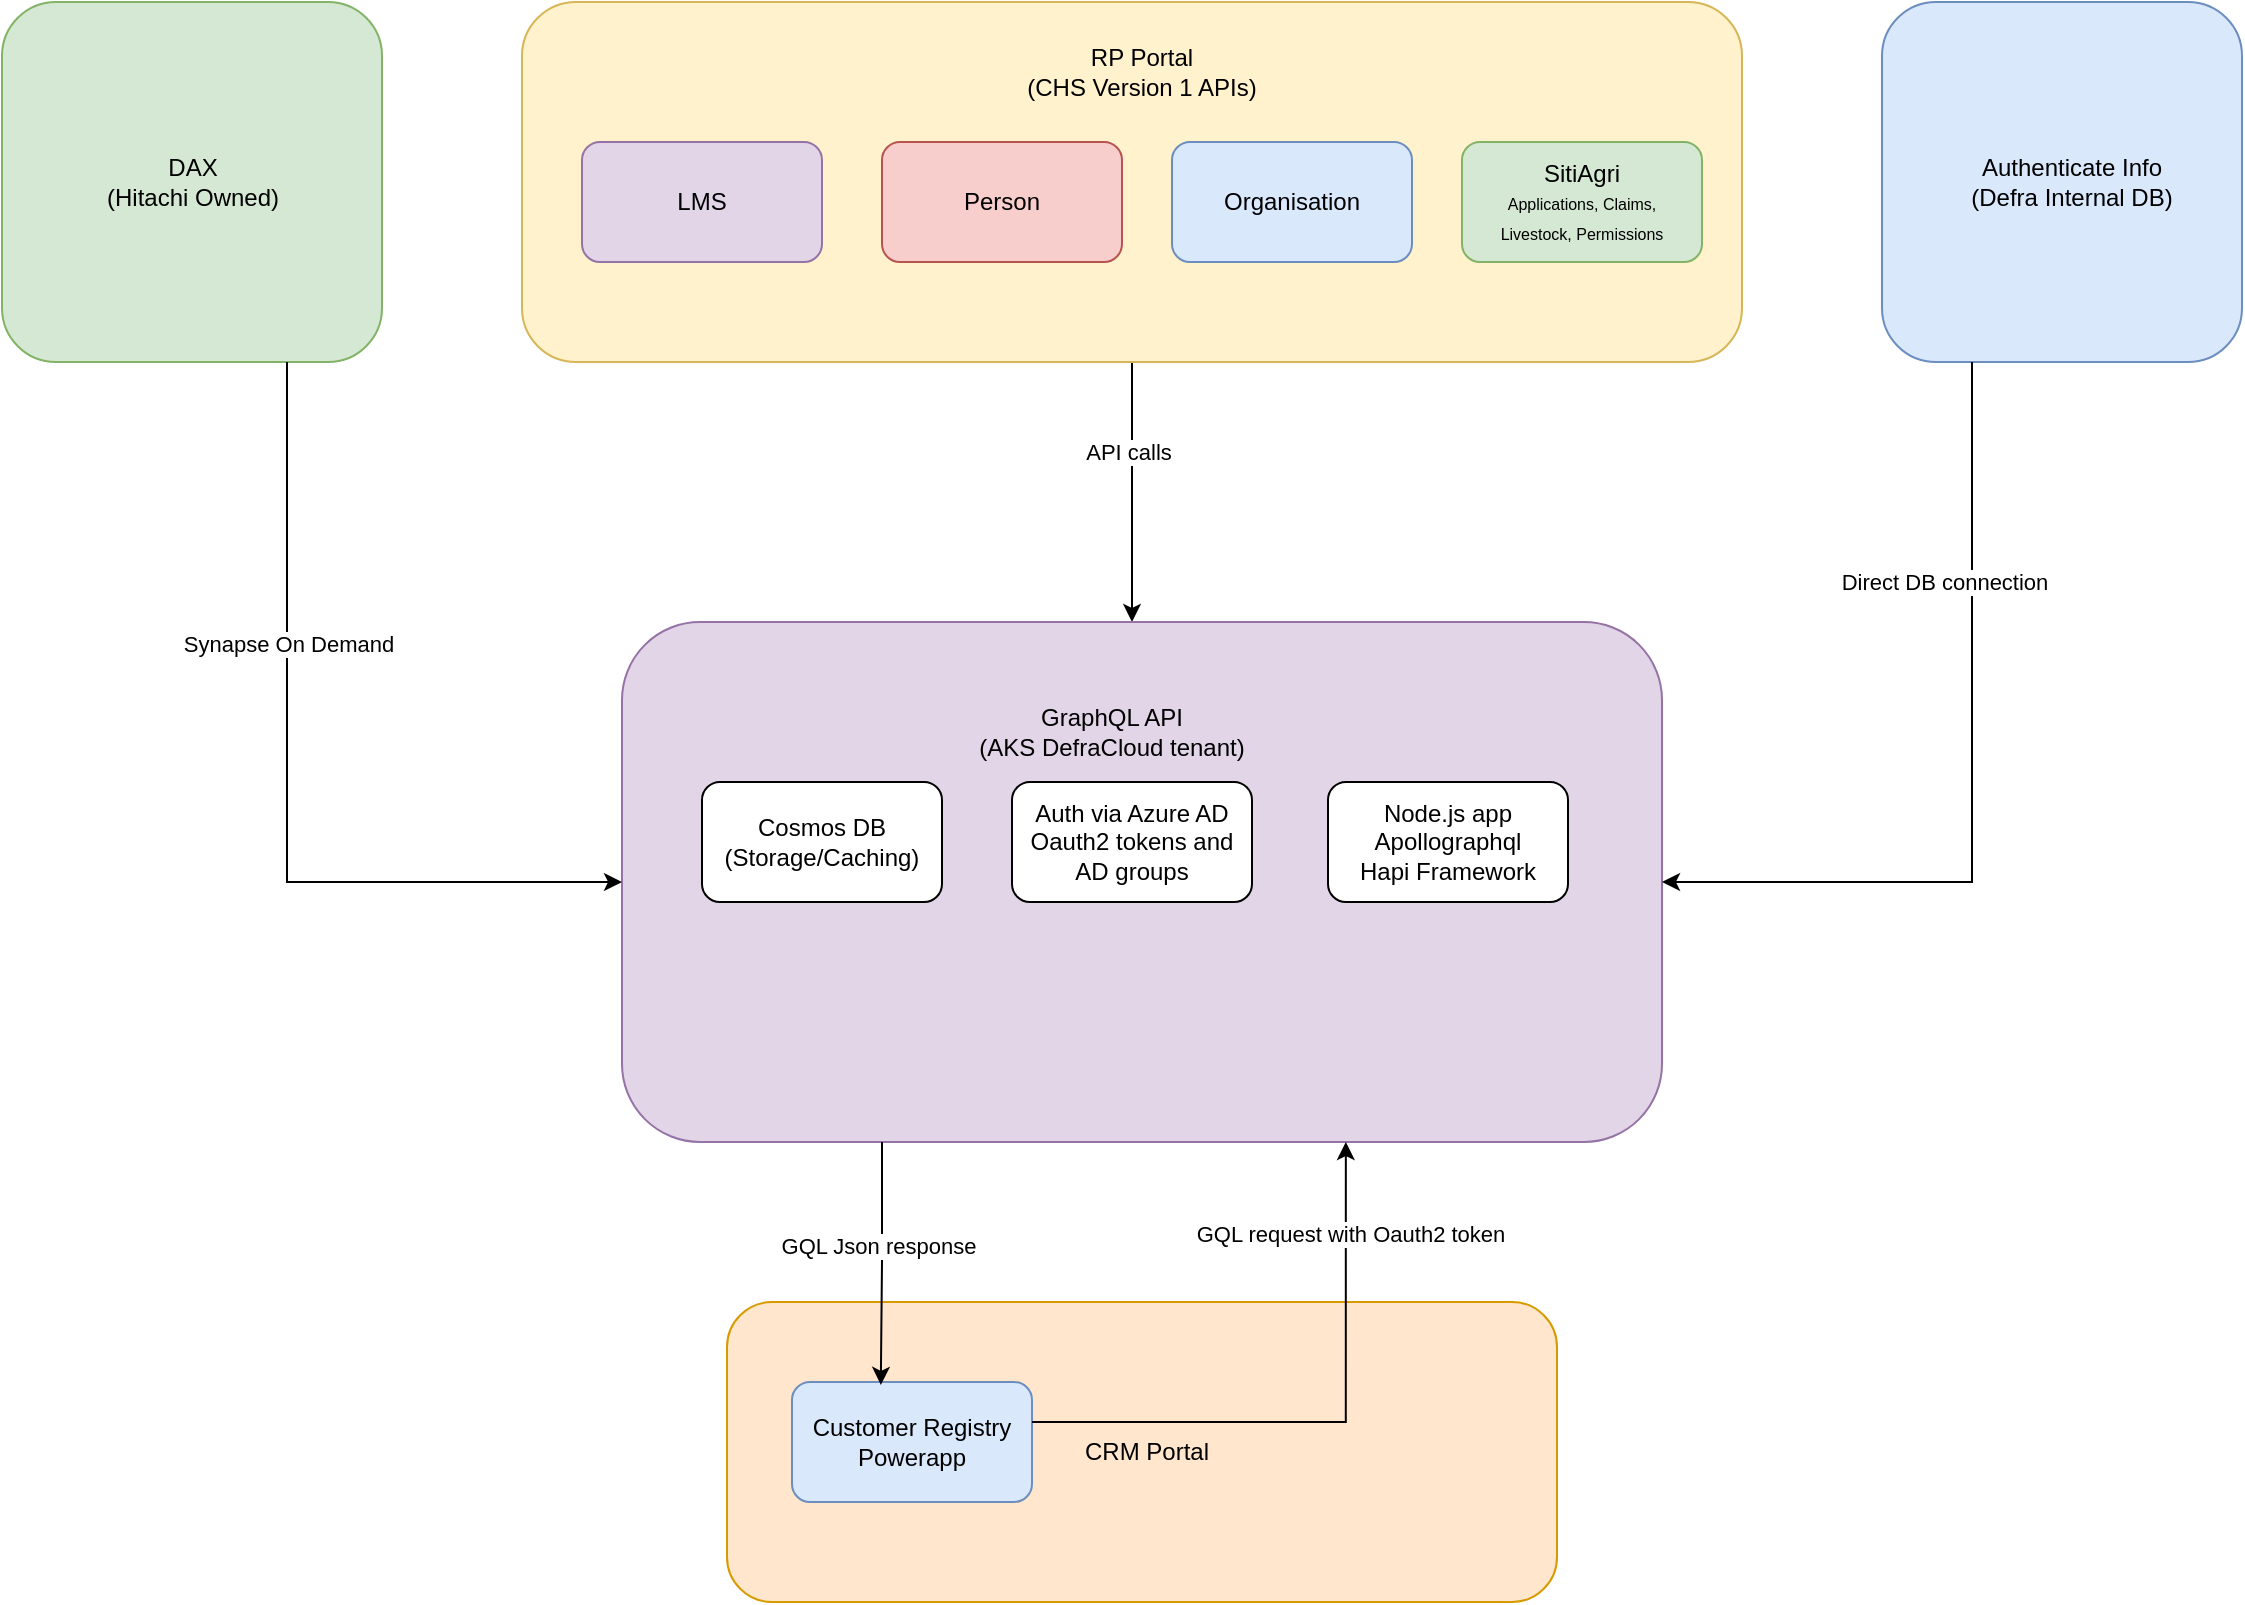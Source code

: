 <mxfile version="22.1.5" type="device">
  <diagram name="Page-1" id="S-DtJIUklYIwREopd1Bg">
    <mxGraphModel dx="2665" dy="976" grid="1" gridSize="10" guides="1" tooltips="1" connect="1" arrows="1" fold="1" page="1" pageScale="1" pageWidth="827" pageHeight="1169" math="0" shadow="0">
      <root>
        <mxCell id="0" />
        <mxCell id="1" parent="0" />
        <mxCell id="rC_aSh8PMwiURGzUbCZ_-25" style="edgeStyle=orthogonalEdgeStyle;rounded=0;orthogonalLoop=1;jettySize=auto;html=1;" edge="1" parent="1" source="rC_aSh8PMwiURGzUbCZ_-1">
          <mxGeometry relative="1" as="geometry">
            <mxPoint x="255" y="460" as="targetPoint" />
          </mxGeometry>
        </mxCell>
        <mxCell id="rC_aSh8PMwiURGzUbCZ_-38" value="API calls" style="edgeLabel;html=1;align=center;verticalAlign=middle;resizable=0;points=[];" vertex="1" connectable="0" parent="rC_aSh8PMwiURGzUbCZ_-25">
          <mxGeometry x="-0.31" y="-2" relative="1" as="geometry">
            <mxPoint as="offset" />
          </mxGeometry>
        </mxCell>
        <mxCell id="rC_aSh8PMwiURGzUbCZ_-1" value="" style="rounded=1;whiteSpace=wrap;html=1;fillColor=#fff2cc;strokeColor=#d6b656;" vertex="1" parent="1">
          <mxGeometry x="-50" y="150" width="610" height="180" as="geometry" />
        </mxCell>
        <mxCell id="rC_aSh8PMwiURGzUbCZ_-2" value="RP Portal&lt;br&gt;(CHS Version 1 APIs)" style="text;html=1;strokeColor=none;fillColor=none;align=center;verticalAlign=middle;whiteSpace=wrap;rounded=0;" vertex="1" parent="1">
          <mxGeometry x="200" y="170" width="120" height="30" as="geometry" />
        </mxCell>
        <mxCell id="rC_aSh8PMwiURGzUbCZ_-7" value="" style="group" vertex="1" connectable="0" parent="1">
          <mxGeometry x="130" y="220" width="120" height="60" as="geometry" />
        </mxCell>
        <mxCell id="rC_aSh8PMwiURGzUbCZ_-3" value="" style="rounded=1;whiteSpace=wrap;html=1;fillColor=#f8cecc;strokeColor=#b85450;" vertex="1" parent="rC_aSh8PMwiURGzUbCZ_-7">
          <mxGeometry width="120" height="60" as="geometry" />
        </mxCell>
        <mxCell id="rC_aSh8PMwiURGzUbCZ_-4" value="Person" style="text;html=1;strokeColor=none;fillColor=none;align=center;verticalAlign=middle;whiteSpace=wrap;rounded=0;" vertex="1" parent="rC_aSh8PMwiURGzUbCZ_-7">
          <mxGeometry x="30" y="15" width="60" height="30" as="geometry" />
        </mxCell>
        <mxCell id="rC_aSh8PMwiURGzUbCZ_-10" value="" style="group" vertex="1" connectable="0" parent="1">
          <mxGeometry x="275" y="220" width="120" height="60" as="geometry" />
        </mxCell>
        <mxCell id="rC_aSh8PMwiURGzUbCZ_-5" value="" style="rounded=1;whiteSpace=wrap;html=1;fillColor=#dae8fc;strokeColor=#6c8ebf;" vertex="1" parent="rC_aSh8PMwiURGzUbCZ_-10">
          <mxGeometry width="120" height="60" as="geometry" />
        </mxCell>
        <mxCell id="rC_aSh8PMwiURGzUbCZ_-8" value="Organisation" style="text;html=1;strokeColor=none;fillColor=none;align=center;verticalAlign=middle;whiteSpace=wrap;rounded=0;" vertex="1" parent="rC_aSh8PMwiURGzUbCZ_-10">
          <mxGeometry x="30" y="15" width="60" height="30" as="geometry" />
        </mxCell>
        <mxCell id="rC_aSh8PMwiURGzUbCZ_-11" value="" style="group" vertex="1" connectable="0" parent="1">
          <mxGeometry x="420" y="220" width="120" height="60" as="geometry" />
        </mxCell>
        <mxCell id="rC_aSh8PMwiURGzUbCZ_-6" value="" style="rounded=1;whiteSpace=wrap;html=1;fillColor=#d5e8d4;strokeColor=#82b366;" vertex="1" parent="rC_aSh8PMwiURGzUbCZ_-11">
          <mxGeometry width="120" height="60" as="geometry" />
        </mxCell>
        <mxCell id="rC_aSh8PMwiURGzUbCZ_-9" value="SitiAgri&lt;br&gt;&lt;font style=&quot;font-size: 8px;&quot;&gt;Applications, Claims, &lt;br&gt;Livestock, Permissions&lt;/font&gt;" style="text;html=1;strokeColor=none;fillColor=none;align=center;verticalAlign=middle;whiteSpace=wrap;rounded=0;" vertex="1" parent="rC_aSh8PMwiURGzUbCZ_-11">
          <mxGeometry x="-10" y="15" width="140" height="30" as="geometry" />
        </mxCell>
        <mxCell id="rC_aSh8PMwiURGzUbCZ_-17" value="" style="rounded=1;whiteSpace=wrap;html=1;fillColor=#e1d5e7;strokeColor=#9673a6;" vertex="1" parent="1">
          <mxGeometry x="-20" y="220" width="120" height="60" as="geometry" />
        </mxCell>
        <mxCell id="rC_aSh8PMwiURGzUbCZ_-18" value="LMS" style="text;html=1;strokeColor=none;fillColor=none;align=center;verticalAlign=middle;whiteSpace=wrap;rounded=0;" vertex="1" parent="1">
          <mxGeometry x="10" y="235" width="60" height="30" as="geometry" />
        </mxCell>
        <mxCell id="rC_aSh8PMwiURGzUbCZ_-19" value="" style="group" vertex="1" connectable="0" parent="1">
          <mxGeometry x="-310" y="150" width="190" height="180" as="geometry" />
        </mxCell>
        <mxCell id="rC_aSh8PMwiURGzUbCZ_-15" value="" style="rounded=1;whiteSpace=wrap;html=1;fillColor=#d5e8d4;strokeColor=#82b366;" vertex="1" parent="rC_aSh8PMwiURGzUbCZ_-19">
          <mxGeometry width="190" height="180" as="geometry" />
        </mxCell>
        <mxCell id="rC_aSh8PMwiURGzUbCZ_-16" value="DAX&lt;br&gt;(Hitachi Owned)" style="text;html=1;strokeColor=none;fillColor=none;align=center;verticalAlign=middle;whiteSpace=wrap;rounded=0;" vertex="1" parent="rC_aSh8PMwiURGzUbCZ_-19">
          <mxGeometry x="47.5" y="45" width="95" height="90" as="geometry" />
        </mxCell>
        <mxCell id="rC_aSh8PMwiURGzUbCZ_-20" value="" style="group" vertex="1" connectable="0" parent="1">
          <mxGeometry x="620" y="150" width="180" height="180" as="geometry" />
        </mxCell>
        <mxCell id="rC_aSh8PMwiURGzUbCZ_-21" value="" style="group" vertex="1" connectable="0" parent="rC_aSh8PMwiURGzUbCZ_-20">
          <mxGeometry x="10" width="180" height="180" as="geometry" />
        </mxCell>
        <mxCell id="rC_aSh8PMwiURGzUbCZ_-13" value="" style="rounded=1;whiteSpace=wrap;html=1;fillColor=#dae8fc;strokeColor=#6c8ebf;" vertex="1" parent="rC_aSh8PMwiURGzUbCZ_-21">
          <mxGeometry width="180" height="180" as="geometry" />
        </mxCell>
        <mxCell id="rC_aSh8PMwiURGzUbCZ_-14" value="Authenticate Info&lt;br&gt;(Defra Internal DB)" style="text;html=1;strokeColor=none;fillColor=none;align=center;verticalAlign=middle;whiteSpace=wrap;rounded=0;" vertex="1" parent="rC_aSh8PMwiURGzUbCZ_-21">
          <mxGeometry x="30" y="45" width="130" height="90" as="geometry" />
        </mxCell>
        <mxCell id="rC_aSh8PMwiURGzUbCZ_-22" value="" style="rounded=1;whiteSpace=wrap;html=1;fillColor=#e1d5e7;strokeColor=#9673a6;" vertex="1" parent="1">
          <mxGeometry y="460" width="520" height="260" as="geometry" />
        </mxCell>
        <mxCell id="rC_aSh8PMwiURGzUbCZ_-27" style="edgeStyle=orthogonalEdgeStyle;rounded=0;orthogonalLoop=1;jettySize=auto;html=1;exitX=0.75;exitY=1;exitDx=0;exitDy=0;entryX=0;entryY=0.5;entryDx=0;entryDy=0;" edge="1" parent="1" source="rC_aSh8PMwiURGzUbCZ_-15" target="rC_aSh8PMwiURGzUbCZ_-22">
          <mxGeometry relative="1" as="geometry" />
        </mxCell>
        <mxCell id="rC_aSh8PMwiURGzUbCZ_-40" value="Synapse On Demand" style="edgeLabel;html=1;align=center;verticalAlign=middle;resizable=0;points=[];" vertex="1" connectable="0" parent="rC_aSh8PMwiURGzUbCZ_-27">
          <mxGeometry x="0.213" y="2" relative="1" as="geometry">
            <mxPoint x="-2" y="-119" as="offset" />
          </mxGeometry>
        </mxCell>
        <mxCell id="rC_aSh8PMwiURGzUbCZ_-41" value="" style="group" vertex="1" connectable="0" parent="1">
          <mxGeometry x="52.5" y="800" width="415" height="150" as="geometry" />
        </mxCell>
        <mxCell id="rC_aSh8PMwiURGzUbCZ_-30" value="" style="rounded=1;whiteSpace=wrap;html=1;fillColor=#ffe6cc;strokeColor=#d79b00;" vertex="1" parent="rC_aSh8PMwiURGzUbCZ_-41">
          <mxGeometry width="415" height="150" as="geometry" />
        </mxCell>
        <mxCell id="rC_aSh8PMwiURGzUbCZ_-31" value="CRM Portal" style="text;html=1;strokeColor=none;fillColor=none;align=center;verticalAlign=middle;whiteSpace=wrap;rounded=0;" vertex="1" parent="rC_aSh8PMwiURGzUbCZ_-41">
          <mxGeometry x="177.5" y="60" width="65" height="30" as="geometry" />
        </mxCell>
        <mxCell id="rC_aSh8PMwiURGzUbCZ_-33" value="Customer Registry Powerapp" style="rounded=1;whiteSpace=wrap;html=1;fillColor=#dae8fc;strokeColor=#6c8ebf;" vertex="1" parent="rC_aSh8PMwiURGzUbCZ_-41">
          <mxGeometry x="32.5" y="40" width="120" height="60" as="geometry" />
        </mxCell>
        <mxCell id="rC_aSh8PMwiURGzUbCZ_-43" style="edgeStyle=orthogonalEdgeStyle;rounded=0;orthogonalLoop=1;jettySize=auto;html=1;exitX=0.25;exitY=1;exitDx=0;exitDy=0;entryX=1;entryY=0.5;entryDx=0;entryDy=0;" edge="1" parent="1" source="rC_aSh8PMwiURGzUbCZ_-13" target="rC_aSh8PMwiURGzUbCZ_-22">
          <mxGeometry relative="1" as="geometry" />
        </mxCell>
        <mxCell id="rC_aSh8PMwiURGzUbCZ_-44" value="Direct DB connection" style="edgeLabel;html=1;align=center;verticalAlign=middle;resizable=0;points=[];" vertex="1" connectable="0" parent="rC_aSh8PMwiURGzUbCZ_-43">
          <mxGeometry x="0.489" y="-2" relative="1" as="geometry">
            <mxPoint x="35" y="-148" as="offset" />
          </mxGeometry>
        </mxCell>
        <mxCell id="rC_aSh8PMwiURGzUbCZ_-45" value="GraphQL API&lt;br style=&quot;border-color: var(--border-color);&quot;&gt;(AKS DefraCloud tenant)" style="text;html=1;strokeColor=none;fillColor=none;align=center;verticalAlign=middle;whiteSpace=wrap;rounded=0;" vertex="1" parent="1">
          <mxGeometry x="175" y="500" width="140" height="30" as="geometry" />
        </mxCell>
        <mxCell id="rC_aSh8PMwiURGzUbCZ_-47" value="Cosmos DB&lt;br&gt;(Storage/Caching)" style="rounded=1;whiteSpace=wrap;html=1;" vertex="1" parent="1">
          <mxGeometry x="40" y="540" width="120" height="60" as="geometry" />
        </mxCell>
        <mxCell id="rC_aSh8PMwiURGzUbCZ_-48" value="Auth via Azure AD Oauth2 tokens and AD groups" style="rounded=1;whiteSpace=wrap;html=1;" vertex="1" parent="1">
          <mxGeometry x="195" y="540" width="120" height="60" as="geometry" />
        </mxCell>
        <mxCell id="rC_aSh8PMwiURGzUbCZ_-49" value="Node.js app&lt;br&gt;Apollographql&lt;br&gt;Hapi Framework" style="rounded=1;whiteSpace=wrap;html=1;" vertex="1" parent="1">
          <mxGeometry x="353" y="540" width="120" height="60" as="geometry" />
        </mxCell>
        <mxCell id="rC_aSh8PMwiURGzUbCZ_-52" style="edgeStyle=orthogonalEdgeStyle;rounded=0;orthogonalLoop=1;jettySize=auto;html=1;entryX=0.696;entryY=1;entryDx=0;entryDy=0;entryPerimeter=0;" edge="1" parent="1" target="rC_aSh8PMwiURGzUbCZ_-22">
          <mxGeometry relative="1" as="geometry">
            <mxPoint x="205" y="860" as="sourcePoint" />
            <Array as="points">
              <mxPoint x="205" y="860" />
              <mxPoint x="362" y="860" />
            </Array>
          </mxGeometry>
        </mxCell>
        <mxCell id="rC_aSh8PMwiURGzUbCZ_-54" value="GQL request with Oauth2 token" style="edgeLabel;html=1;align=center;verticalAlign=middle;resizable=0;points=[];" vertex="1" connectable="0" parent="rC_aSh8PMwiURGzUbCZ_-52">
          <mxGeometry x="0.087" y="-2" relative="1" as="geometry">
            <mxPoint y="-90" as="offset" />
          </mxGeometry>
        </mxCell>
        <mxCell id="rC_aSh8PMwiURGzUbCZ_-55" style="edgeStyle=orthogonalEdgeStyle;rounded=0;orthogonalLoop=1;jettySize=auto;html=1;exitX=0.25;exitY=1;exitDx=0;exitDy=0;entryX=0.37;entryY=0.024;entryDx=0;entryDy=0;entryPerimeter=0;" edge="1" parent="1" source="rC_aSh8PMwiURGzUbCZ_-22" target="rC_aSh8PMwiURGzUbCZ_-33">
          <mxGeometry relative="1" as="geometry" />
        </mxCell>
        <mxCell id="rC_aSh8PMwiURGzUbCZ_-56" value="GQL Json response" style="edgeLabel;html=1;align=center;verticalAlign=middle;resizable=0;points=[];" vertex="1" connectable="0" parent="rC_aSh8PMwiURGzUbCZ_-55">
          <mxGeometry x="-0.148" y="-2" relative="1" as="geometry">
            <mxPoint as="offset" />
          </mxGeometry>
        </mxCell>
      </root>
    </mxGraphModel>
  </diagram>
</mxfile>
